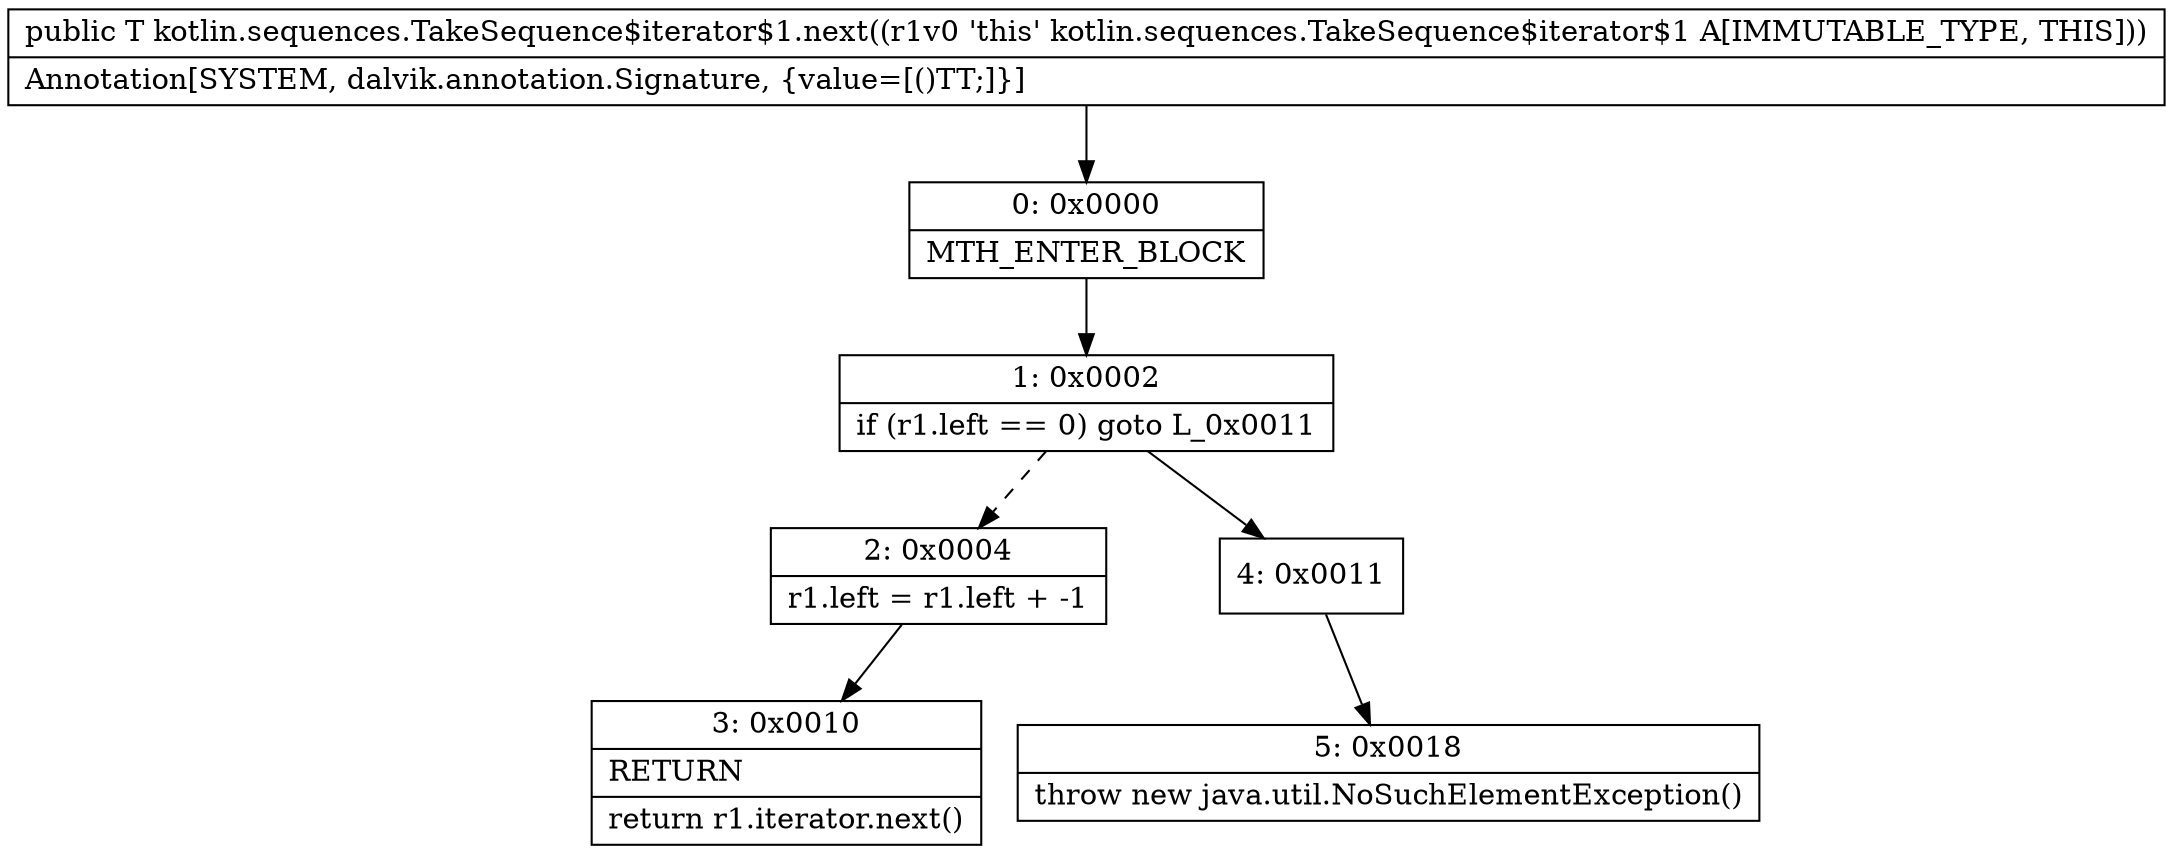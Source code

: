 digraph "CFG forkotlin.sequences.TakeSequence$iterator$1.next()Ljava\/lang\/Object;" {
Node_0 [shape=record,label="{0\:\ 0x0000|MTH_ENTER_BLOCK\l}"];
Node_1 [shape=record,label="{1\:\ 0x0002|if (r1.left == 0) goto L_0x0011\l}"];
Node_2 [shape=record,label="{2\:\ 0x0004|r1.left = r1.left + \-1\l}"];
Node_3 [shape=record,label="{3\:\ 0x0010|RETURN\l|return r1.iterator.next()\l}"];
Node_4 [shape=record,label="{4\:\ 0x0011}"];
Node_5 [shape=record,label="{5\:\ 0x0018|throw new java.util.NoSuchElementException()\l}"];
MethodNode[shape=record,label="{public T kotlin.sequences.TakeSequence$iterator$1.next((r1v0 'this' kotlin.sequences.TakeSequence$iterator$1 A[IMMUTABLE_TYPE, THIS]))  | Annotation[SYSTEM, dalvik.annotation.Signature, \{value=[()TT;]\}]\l}"];
MethodNode -> Node_0;
Node_0 -> Node_1;
Node_1 -> Node_2[style=dashed];
Node_1 -> Node_4;
Node_2 -> Node_3;
Node_4 -> Node_5;
}

